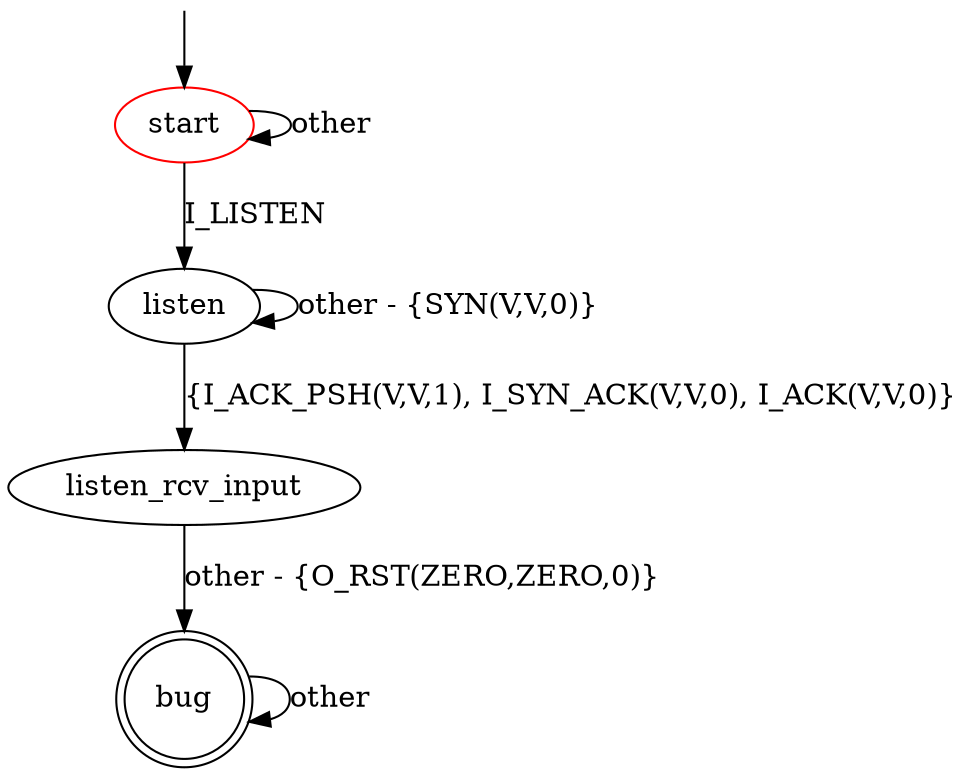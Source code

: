 digraph G {
label=""
start [color="red"]
bug [shape="doublecircle"]

start -> listen[label="I_LISTEN"]
start -> start [label="other"]
listen -> listen [label="other - {SYN(V,V,0)}"]
listen -> listen_rcv_input [label="{I_ACK_PSH(V,V,1), I_SYN_ACK(V,V,0), I_ACK(V,V,0)}"]
listen_rcv_input -> bug [label="other - {O_RST(ZERO,ZERO,0)}"]

bug -> bug [label="other"]

__start0 [label="" shape="none" width="0" height="0"];
__start0 -> start;
}

